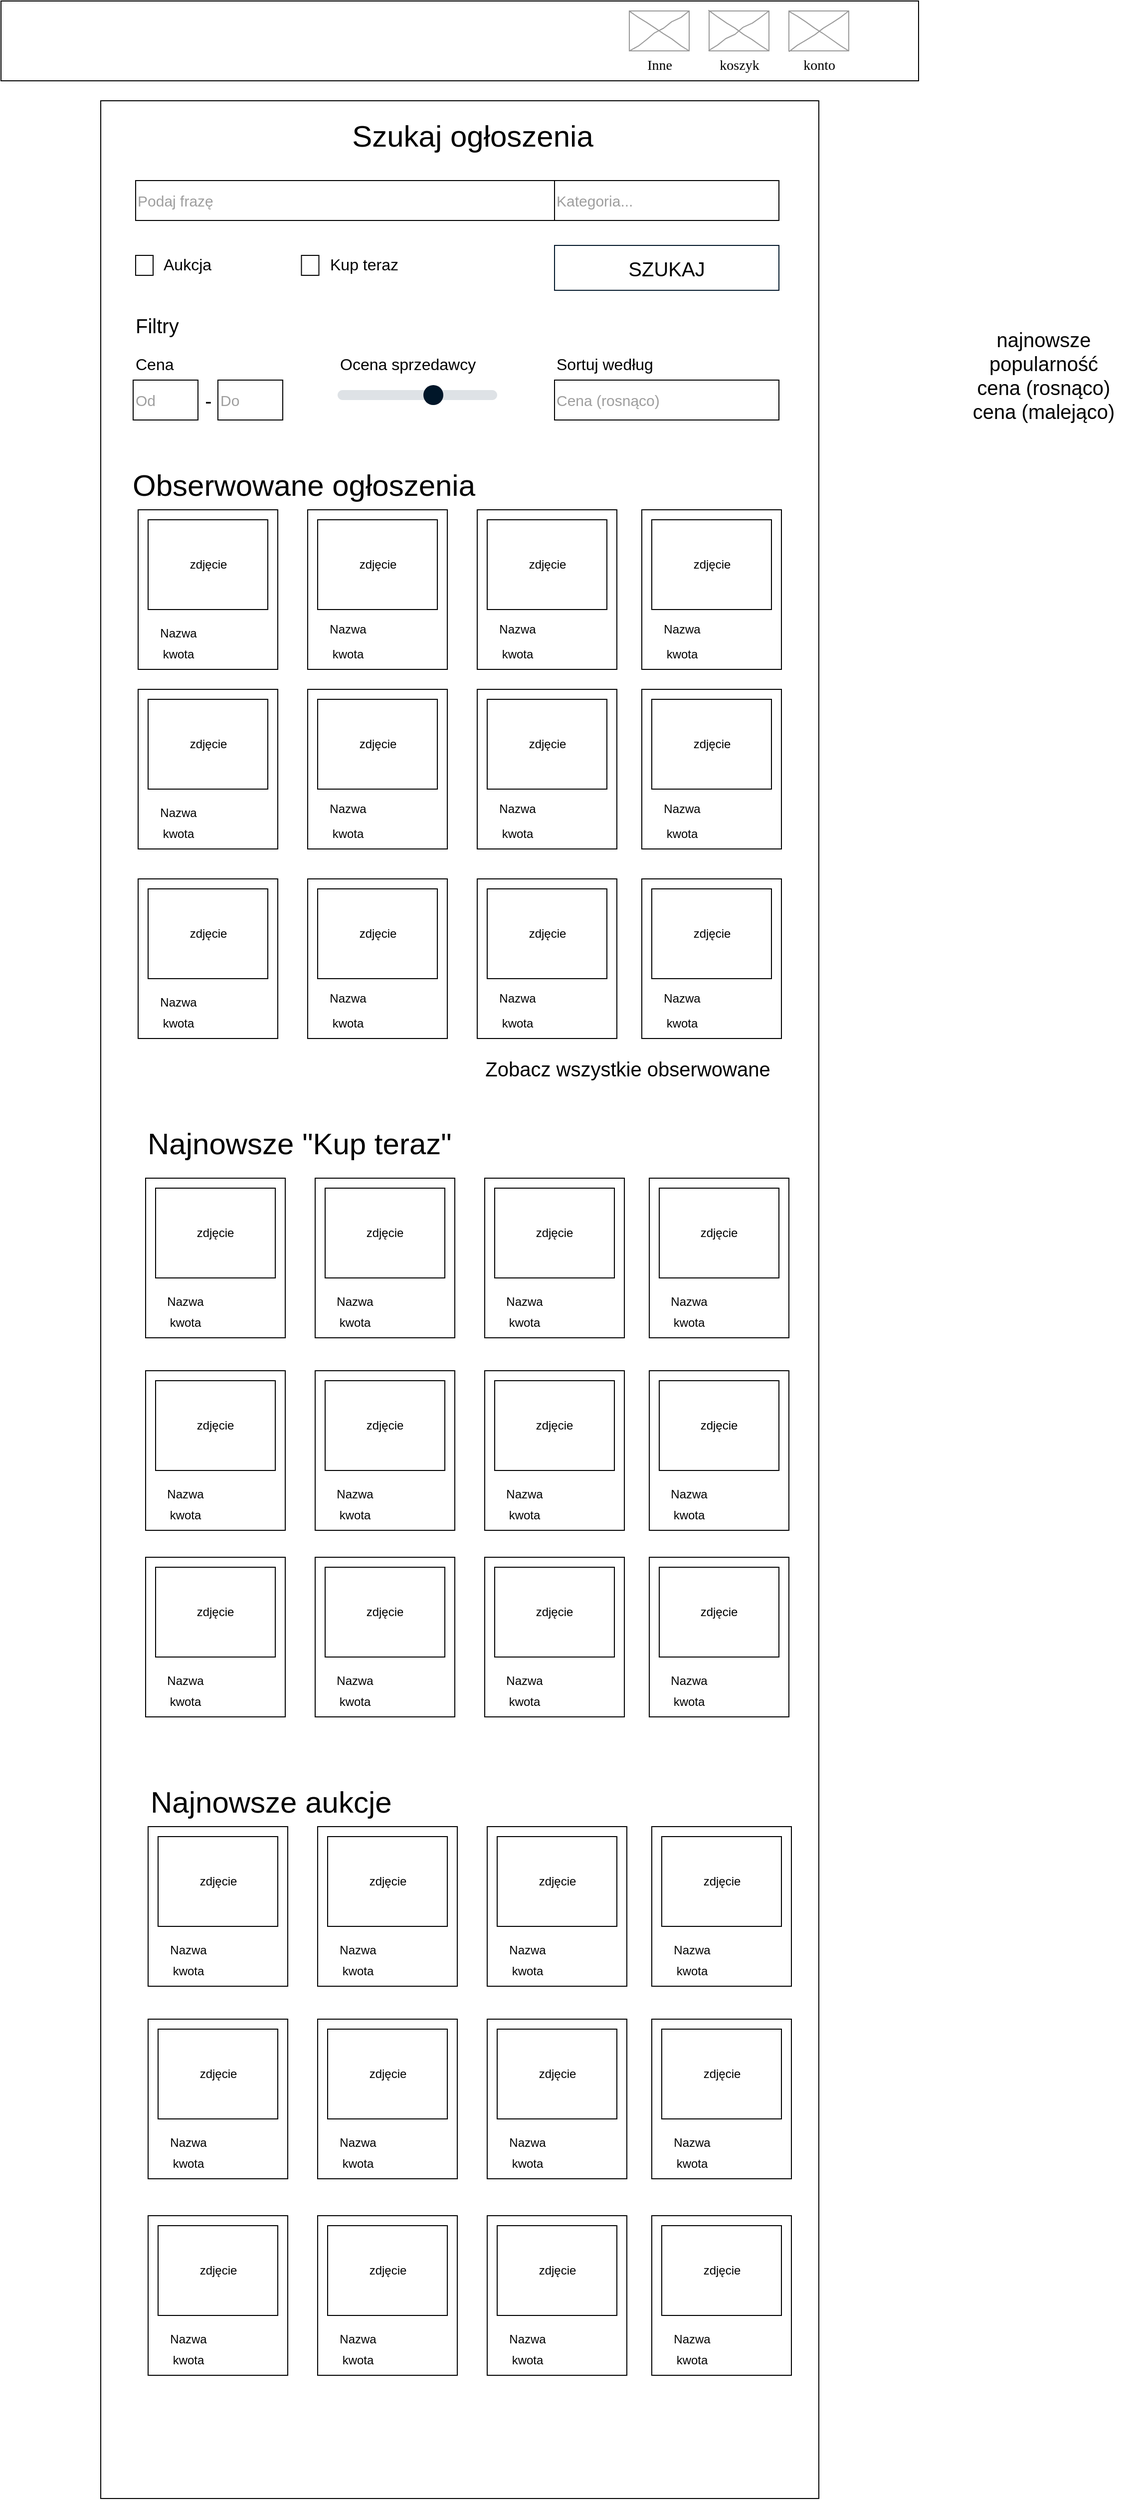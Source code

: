 <mxfile version="20.2.7" type="device"><diagram id="_4rwAZ2R3J2P4gse-rFi" name="Strona-1"><mxGraphModel dx="2585" dy="1282" grid="1" gridSize="10" guides="1" tooltips="1" connect="1" arrows="1" fold="1" page="1" pageScale="1" pageWidth="827" pageHeight="1169" math="0" shadow="0"><root><mxCell id="0"/><mxCell id="1" parent="0"/><mxCell id="Irl27dqsMp4Gu5s6mdOz-5" value="" style="rounded=0;whiteSpace=wrap;html=1;fillColor=none;" parent="1" vertex="1"><mxGeometry x="340" y="170" width="720" height="2403.5" as="geometry"/></mxCell><mxCell id="Irl27dqsMp4Gu5s6mdOz-1" value="" style="rounded=0;whiteSpace=wrap;html=1;" parent="1" vertex="1"><mxGeometry x="240" y="70" width="920" height="80" as="geometry"/></mxCell><mxCell id="Irl27dqsMp4Gu5s6mdOz-3" value="konto" style="verticalLabelPosition=bottom;shadow=0;dashed=0;align=center;html=1;verticalAlign=top;strokeWidth=1;shape=mxgraph.mockup.graphics.simpleIcon;strokeColor=#999999;rounded=0;labelBackgroundColor=none;fontFamily=Verdana;fontSize=14;fontColor=#000000;comic=1;" parent="1" vertex="1"><mxGeometry x="1030" y="80" width="60" height="40" as="geometry"/></mxCell><mxCell id="Irl27dqsMp4Gu5s6mdOz-4" value="koszyk" style="verticalLabelPosition=bottom;shadow=0;dashed=0;align=center;html=1;verticalAlign=top;strokeWidth=1;shape=mxgraph.mockup.graphics.simpleIcon;strokeColor=#999999;rounded=0;labelBackgroundColor=none;fontFamily=Verdana;fontSize=14;fontColor=#000000;comic=1;" parent="1" vertex="1"><mxGeometry x="950" y="80" width="60" height="40" as="geometry"/></mxCell><mxCell id="Irl27dqsMp4Gu5s6mdOz-6" value="&lt;span style=&quot;font-size: 30px;&quot;&gt;Szukaj ogłoszenia&lt;/span&gt;" style="text;html=1;strokeColor=none;fillColor=none;align=center;verticalAlign=middle;whiteSpace=wrap;rounded=0;" parent="1" vertex="1"><mxGeometry x="567.5" y="190" width="290" height="30" as="geometry"/></mxCell><mxCell id="Irl27dqsMp4Gu5s6mdOz-18" value="Inne" style="verticalLabelPosition=bottom;shadow=0;dashed=0;align=center;html=1;verticalAlign=top;strokeWidth=1;shape=mxgraph.mockup.graphics.simpleIcon;strokeColor=#999999;rounded=0;labelBackgroundColor=none;fontFamily=Verdana;fontSize=14;fontColor=#000000;comic=1;" parent="1" vertex="1"><mxGeometry x="870" y="80" width="60" height="40" as="geometry"/></mxCell><mxCell id="Irl27dqsMp4Gu5s6mdOz-34" value="" style="rounded=0;whiteSpace=wrap;html=1;" parent="1" vertex="1"><mxGeometry x="717.5" y="580" width="140" height="160" as="geometry"/></mxCell><mxCell id="Irl27dqsMp4Gu5s6mdOz-35" value="" style="rounded=0;whiteSpace=wrap;html=1;" parent="1" vertex="1"><mxGeometry x="547.5" y="580" width="140" height="160" as="geometry"/></mxCell><mxCell id="Irl27dqsMp4Gu5s6mdOz-38" value="" style="rounded=0;whiteSpace=wrap;html=1;" parent="1" vertex="1"><mxGeometry x="377.5" y="580" width="140" height="160" as="geometry"/></mxCell><mxCell id="Irl27dqsMp4Gu5s6mdOz-39" value="zdjęcie" style="rounded=0;whiteSpace=wrap;html=1;" parent="1" vertex="1"><mxGeometry x="387.5" y="590" width="120" height="90" as="geometry"/></mxCell><mxCell id="Irl27dqsMp4Gu5s6mdOz-40" value="zdjęcie" style="rounded=0;whiteSpace=wrap;html=1;" parent="1" vertex="1"><mxGeometry x="557.5" y="590" width="120" height="90" as="geometry"/></mxCell><mxCell id="Irl27dqsMp4Gu5s6mdOz-41" value="zdjęcie" style="rounded=0;whiteSpace=wrap;html=1;" parent="1" vertex="1"><mxGeometry x="727.5" y="590" width="120" height="90" as="geometry"/></mxCell><mxCell id="Irl27dqsMp4Gu5s6mdOz-42" value="Nazwa" style="text;html=1;strokeColor=none;fillColor=none;align=center;verticalAlign=middle;whiteSpace=wrap;rounded=0;" parent="1" vertex="1"><mxGeometry x="387.5" y="688.5" width="60" height="30" as="geometry"/></mxCell><mxCell id="Irl27dqsMp4Gu5s6mdOz-43" value="Nazwa" style="text;html=1;strokeColor=none;fillColor=none;align=center;verticalAlign=middle;whiteSpace=wrap;rounded=0;" parent="1" vertex="1"><mxGeometry x="557.5" y="685" width="60" height="30" as="geometry"/></mxCell><mxCell id="Irl27dqsMp4Gu5s6mdOz-44" value="Nazwa" style="text;html=1;strokeColor=none;fillColor=none;align=center;verticalAlign=middle;whiteSpace=wrap;rounded=0;" parent="1" vertex="1"><mxGeometry x="727.5" y="685" width="60" height="30" as="geometry"/></mxCell><mxCell id="Irl27dqsMp4Gu5s6mdOz-45" value="kwota" style="text;html=1;strokeColor=none;fillColor=none;align=center;verticalAlign=middle;whiteSpace=wrap;rounded=0;" parent="1" vertex="1"><mxGeometry x="557.5" y="710" width="60" height="30" as="geometry"/></mxCell><mxCell id="Irl27dqsMp4Gu5s6mdOz-46" value="kwota" style="text;html=1;strokeColor=none;fillColor=none;align=center;verticalAlign=middle;whiteSpace=wrap;rounded=0;" parent="1" vertex="1"><mxGeometry x="387.5" y="710" width="60" height="30" as="geometry"/></mxCell><mxCell id="Irl27dqsMp4Gu5s6mdOz-47" value="kwota" style="text;html=1;strokeColor=none;fillColor=none;align=center;verticalAlign=middle;whiteSpace=wrap;rounded=0;" parent="1" vertex="1"><mxGeometry x="727.5" y="710" width="60" height="30" as="geometry"/></mxCell><mxCell id="Irl27dqsMp4Gu5s6mdOz-49" value="&lt;span style=&quot;font-size: 30px;&quot;&gt;Obserwowane ogłoszenia&lt;/span&gt;" style="text;html=1;strokeColor=none;fillColor=none;align=left;verticalAlign=middle;whiteSpace=wrap;rounded=0;" parent="1" vertex="1"><mxGeometry x="370" y="540" width="470" height="30" as="geometry"/></mxCell><mxCell id="Irl27dqsMp4Gu5s6mdOz-53" value="" style="rounded=0;whiteSpace=wrap;html=1;" parent="1" vertex="1"><mxGeometry x="385" y="1250" width="140" height="160" as="geometry"/></mxCell><mxCell id="Irl27dqsMp4Gu5s6mdOz-54" value="zdjęcie" style="rounded=0;whiteSpace=wrap;html=1;" parent="1" vertex="1"><mxGeometry x="395" y="1260" width="120" height="90" as="geometry"/></mxCell><mxCell id="Irl27dqsMp4Gu5s6mdOz-55" value="Nazwa" style="text;html=1;strokeColor=none;fillColor=none;align=center;verticalAlign=middle;whiteSpace=wrap;rounded=0;" parent="1" vertex="1"><mxGeometry x="395" y="1358.5" width="60" height="30" as="geometry"/></mxCell><mxCell id="Irl27dqsMp4Gu5s6mdOz-56" value="kwota" style="text;html=1;strokeColor=none;fillColor=none;align=center;verticalAlign=middle;whiteSpace=wrap;rounded=0;" parent="1" vertex="1"><mxGeometry x="395" y="1380" width="60" height="30" as="geometry"/></mxCell><mxCell id="Irl27dqsMp4Gu5s6mdOz-57" value="" style="rounded=0;whiteSpace=wrap;html=1;" parent="1" vertex="1"><mxGeometry x="555" y="1250" width="140" height="160" as="geometry"/></mxCell><mxCell id="Irl27dqsMp4Gu5s6mdOz-58" value="zdjęcie" style="rounded=0;whiteSpace=wrap;html=1;" parent="1" vertex="1"><mxGeometry x="565" y="1260" width="120" height="90" as="geometry"/></mxCell><mxCell id="Irl27dqsMp4Gu5s6mdOz-59" value="Nazwa" style="text;html=1;strokeColor=none;fillColor=none;align=center;verticalAlign=middle;whiteSpace=wrap;rounded=0;" parent="1" vertex="1"><mxGeometry x="565" y="1358.5" width="60" height="30" as="geometry"/></mxCell><mxCell id="Irl27dqsMp4Gu5s6mdOz-60" value="kwota" style="text;html=1;strokeColor=none;fillColor=none;align=center;verticalAlign=middle;whiteSpace=wrap;rounded=0;" parent="1" vertex="1"><mxGeometry x="565" y="1380" width="60" height="30" as="geometry"/></mxCell><mxCell id="Irl27dqsMp4Gu5s6mdOz-61" value="" style="rounded=0;whiteSpace=wrap;html=1;" parent="1" vertex="1"><mxGeometry x="725" y="1250" width="140" height="160" as="geometry"/></mxCell><mxCell id="Irl27dqsMp4Gu5s6mdOz-62" value="zdjęcie" style="rounded=0;whiteSpace=wrap;html=1;" parent="1" vertex="1"><mxGeometry x="735" y="1260" width="120" height="90" as="geometry"/></mxCell><mxCell id="Irl27dqsMp4Gu5s6mdOz-63" value="Nazwa" style="text;html=1;strokeColor=none;fillColor=none;align=center;verticalAlign=middle;whiteSpace=wrap;rounded=0;" parent="1" vertex="1"><mxGeometry x="735" y="1358.5" width="60" height="30" as="geometry"/></mxCell><mxCell id="Irl27dqsMp4Gu5s6mdOz-64" value="kwota" style="text;html=1;strokeColor=none;fillColor=none;align=center;verticalAlign=middle;whiteSpace=wrap;rounded=0;" parent="1" vertex="1"><mxGeometry x="735" y="1380" width="60" height="30" as="geometry"/></mxCell><mxCell id="FQdlkeVrnbRe0rMOFtTC-2" value="" style="rounded=0;whiteSpace=wrap;html=1;" vertex="1" parent="1"><mxGeometry x="385" y="1443" width="140" height="160" as="geometry"/></mxCell><mxCell id="FQdlkeVrnbRe0rMOFtTC-3" value="zdjęcie" style="rounded=0;whiteSpace=wrap;html=1;" vertex="1" parent="1"><mxGeometry x="395" y="1453" width="120" height="90" as="geometry"/></mxCell><mxCell id="FQdlkeVrnbRe0rMOFtTC-4" value="Nazwa" style="text;html=1;strokeColor=none;fillColor=none;align=center;verticalAlign=middle;whiteSpace=wrap;rounded=0;" vertex="1" parent="1"><mxGeometry x="395" y="1551.5" width="60" height="30" as="geometry"/></mxCell><mxCell id="FQdlkeVrnbRe0rMOFtTC-5" value="kwota" style="text;html=1;strokeColor=none;fillColor=none;align=center;verticalAlign=middle;whiteSpace=wrap;rounded=0;" vertex="1" parent="1"><mxGeometry x="395" y="1573" width="60" height="30" as="geometry"/></mxCell><mxCell id="FQdlkeVrnbRe0rMOFtTC-6" value="" style="rounded=0;whiteSpace=wrap;html=1;" vertex="1" parent="1"><mxGeometry x="555" y="1443" width="140" height="160" as="geometry"/></mxCell><mxCell id="FQdlkeVrnbRe0rMOFtTC-7" value="zdjęcie" style="rounded=0;whiteSpace=wrap;html=1;" vertex="1" parent="1"><mxGeometry x="565" y="1453" width="120" height="90" as="geometry"/></mxCell><mxCell id="FQdlkeVrnbRe0rMOFtTC-8" value="Nazwa" style="text;html=1;strokeColor=none;fillColor=none;align=center;verticalAlign=middle;whiteSpace=wrap;rounded=0;" vertex="1" parent="1"><mxGeometry x="565" y="1551.5" width="60" height="30" as="geometry"/></mxCell><mxCell id="FQdlkeVrnbRe0rMOFtTC-9" value="kwota" style="text;html=1;strokeColor=none;fillColor=none;align=center;verticalAlign=middle;whiteSpace=wrap;rounded=0;" vertex="1" parent="1"><mxGeometry x="565" y="1573" width="60" height="30" as="geometry"/></mxCell><mxCell id="FQdlkeVrnbRe0rMOFtTC-10" value="" style="rounded=0;whiteSpace=wrap;html=1;" vertex="1" parent="1"><mxGeometry x="725" y="1443" width="140" height="160" as="geometry"/></mxCell><mxCell id="FQdlkeVrnbRe0rMOFtTC-11" value="zdjęcie" style="rounded=0;whiteSpace=wrap;html=1;" vertex="1" parent="1"><mxGeometry x="735" y="1453" width="120" height="90" as="geometry"/></mxCell><mxCell id="FQdlkeVrnbRe0rMOFtTC-12" value="Nazwa" style="text;html=1;strokeColor=none;fillColor=none;align=center;verticalAlign=middle;whiteSpace=wrap;rounded=0;" vertex="1" parent="1"><mxGeometry x="735" y="1551.5" width="60" height="30" as="geometry"/></mxCell><mxCell id="FQdlkeVrnbRe0rMOFtTC-13" value="kwota" style="text;html=1;strokeColor=none;fillColor=none;align=center;verticalAlign=middle;whiteSpace=wrap;rounded=0;" vertex="1" parent="1"><mxGeometry x="735" y="1573" width="60" height="30" as="geometry"/></mxCell><mxCell id="FQdlkeVrnbRe0rMOFtTC-14" value="" style="rounded=0;whiteSpace=wrap;html=1;" vertex="1" parent="1"><mxGeometry x="717.5" y="760" width="140" height="160" as="geometry"/></mxCell><mxCell id="FQdlkeVrnbRe0rMOFtTC-15" value="" style="rounded=0;whiteSpace=wrap;html=1;" vertex="1" parent="1"><mxGeometry x="547.5" y="760" width="140" height="160" as="geometry"/></mxCell><mxCell id="FQdlkeVrnbRe0rMOFtTC-16" value="" style="rounded=0;whiteSpace=wrap;html=1;" vertex="1" parent="1"><mxGeometry x="377.5" y="760" width="140" height="160" as="geometry"/></mxCell><mxCell id="FQdlkeVrnbRe0rMOFtTC-17" value="zdjęcie" style="rounded=0;whiteSpace=wrap;html=1;" vertex="1" parent="1"><mxGeometry x="387.5" y="770" width="120" height="90" as="geometry"/></mxCell><mxCell id="FQdlkeVrnbRe0rMOFtTC-18" value="zdjęcie" style="rounded=0;whiteSpace=wrap;html=1;" vertex="1" parent="1"><mxGeometry x="557.5" y="770" width="120" height="90" as="geometry"/></mxCell><mxCell id="FQdlkeVrnbRe0rMOFtTC-19" value="zdjęcie" style="rounded=0;whiteSpace=wrap;html=1;" vertex="1" parent="1"><mxGeometry x="727.5" y="770" width="120" height="90" as="geometry"/></mxCell><mxCell id="FQdlkeVrnbRe0rMOFtTC-20" value="Nazwa" style="text;html=1;strokeColor=none;fillColor=none;align=center;verticalAlign=middle;whiteSpace=wrap;rounded=0;" vertex="1" parent="1"><mxGeometry x="387.5" y="868.5" width="60" height="30" as="geometry"/></mxCell><mxCell id="FQdlkeVrnbRe0rMOFtTC-21" value="Nazwa" style="text;html=1;strokeColor=none;fillColor=none;align=center;verticalAlign=middle;whiteSpace=wrap;rounded=0;" vertex="1" parent="1"><mxGeometry x="557.5" y="865" width="60" height="30" as="geometry"/></mxCell><mxCell id="FQdlkeVrnbRe0rMOFtTC-22" value="Nazwa" style="text;html=1;strokeColor=none;fillColor=none;align=center;verticalAlign=middle;whiteSpace=wrap;rounded=0;" vertex="1" parent="1"><mxGeometry x="727.5" y="865" width="60" height="30" as="geometry"/></mxCell><mxCell id="FQdlkeVrnbRe0rMOFtTC-23" value="kwota" style="text;html=1;strokeColor=none;fillColor=none;align=center;verticalAlign=middle;whiteSpace=wrap;rounded=0;" vertex="1" parent="1"><mxGeometry x="557.5" y="890" width="60" height="30" as="geometry"/></mxCell><mxCell id="FQdlkeVrnbRe0rMOFtTC-24" value="kwota" style="text;html=1;strokeColor=none;fillColor=none;align=center;verticalAlign=middle;whiteSpace=wrap;rounded=0;" vertex="1" parent="1"><mxGeometry x="387.5" y="890" width="60" height="30" as="geometry"/></mxCell><mxCell id="FQdlkeVrnbRe0rMOFtTC-25" value="kwota" style="text;html=1;strokeColor=none;fillColor=none;align=center;verticalAlign=middle;whiteSpace=wrap;rounded=0;" vertex="1" parent="1"><mxGeometry x="727.5" y="890" width="60" height="30" as="geometry"/></mxCell><mxCell id="FQdlkeVrnbRe0rMOFtTC-26" value="" style="rounded=0;whiteSpace=wrap;html=1;" vertex="1" parent="1"><mxGeometry x="882.5" y="580" width="140" height="160" as="geometry"/></mxCell><mxCell id="FQdlkeVrnbRe0rMOFtTC-27" value="zdjęcie" style="rounded=0;whiteSpace=wrap;html=1;" vertex="1" parent="1"><mxGeometry x="892.5" y="590" width="120" height="90" as="geometry"/></mxCell><mxCell id="FQdlkeVrnbRe0rMOFtTC-28" value="Nazwa" style="text;html=1;strokeColor=none;fillColor=none;align=center;verticalAlign=middle;whiteSpace=wrap;rounded=0;" vertex="1" parent="1"><mxGeometry x="892.5" y="685" width="60" height="30" as="geometry"/></mxCell><mxCell id="FQdlkeVrnbRe0rMOFtTC-29" value="kwota" style="text;html=1;strokeColor=none;fillColor=none;align=center;verticalAlign=middle;whiteSpace=wrap;rounded=0;" vertex="1" parent="1"><mxGeometry x="892.5" y="710" width="60" height="30" as="geometry"/></mxCell><mxCell id="FQdlkeVrnbRe0rMOFtTC-30" value="" style="rounded=0;whiteSpace=wrap;html=1;" vertex="1" parent="1"><mxGeometry x="882.5" y="760" width="140" height="160" as="geometry"/></mxCell><mxCell id="FQdlkeVrnbRe0rMOFtTC-31" value="zdjęcie" style="rounded=0;whiteSpace=wrap;html=1;" vertex="1" parent="1"><mxGeometry x="892.5" y="770" width="120" height="90" as="geometry"/></mxCell><mxCell id="FQdlkeVrnbRe0rMOFtTC-32" value="Nazwa" style="text;html=1;strokeColor=none;fillColor=none;align=center;verticalAlign=middle;whiteSpace=wrap;rounded=0;" vertex="1" parent="1"><mxGeometry x="892.5" y="865" width="60" height="30" as="geometry"/></mxCell><mxCell id="FQdlkeVrnbRe0rMOFtTC-33" value="kwota" style="text;html=1;strokeColor=none;fillColor=none;align=center;verticalAlign=middle;whiteSpace=wrap;rounded=0;" vertex="1" parent="1"><mxGeometry x="892.5" y="890" width="60" height="30" as="geometry"/></mxCell><mxCell id="FQdlkeVrnbRe0rMOFtTC-34" value="" style="rounded=0;whiteSpace=wrap;html=1;" vertex="1" parent="1"><mxGeometry x="890" y="1250" width="140" height="160" as="geometry"/></mxCell><mxCell id="FQdlkeVrnbRe0rMOFtTC-35" value="zdjęcie" style="rounded=0;whiteSpace=wrap;html=1;" vertex="1" parent="1"><mxGeometry x="900" y="1260" width="120" height="90" as="geometry"/></mxCell><mxCell id="FQdlkeVrnbRe0rMOFtTC-36" value="Nazwa" style="text;html=1;strokeColor=none;fillColor=none;align=center;verticalAlign=middle;whiteSpace=wrap;rounded=0;" vertex="1" parent="1"><mxGeometry x="900" y="1358.5" width="60" height="30" as="geometry"/></mxCell><mxCell id="FQdlkeVrnbRe0rMOFtTC-37" value="kwota" style="text;html=1;strokeColor=none;fillColor=none;align=center;verticalAlign=middle;whiteSpace=wrap;rounded=0;" vertex="1" parent="1"><mxGeometry x="900" y="1380" width="60" height="30" as="geometry"/></mxCell><mxCell id="FQdlkeVrnbRe0rMOFtTC-38" value="" style="rounded=0;whiteSpace=wrap;html=1;" vertex="1" parent="1"><mxGeometry x="890" y="1443" width="140" height="160" as="geometry"/></mxCell><mxCell id="FQdlkeVrnbRe0rMOFtTC-39" value="zdjęcie" style="rounded=0;whiteSpace=wrap;html=1;" vertex="1" parent="1"><mxGeometry x="900" y="1453" width="120" height="90" as="geometry"/></mxCell><mxCell id="FQdlkeVrnbRe0rMOFtTC-40" value="Nazwa" style="text;html=1;strokeColor=none;fillColor=none;align=center;verticalAlign=middle;whiteSpace=wrap;rounded=0;" vertex="1" parent="1"><mxGeometry x="900" y="1551.5" width="60" height="30" as="geometry"/></mxCell><mxCell id="FQdlkeVrnbRe0rMOFtTC-41" value="kwota" style="text;html=1;strokeColor=none;fillColor=none;align=center;verticalAlign=middle;whiteSpace=wrap;rounded=0;" vertex="1" parent="1"><mxGeometry x="900" y="1573" width="60" height="30" as="geometry"/></mxCell><mxCell id="FQdlkeVrnbRe0rMOFtTC-45" value="&lt;span style=&quot;font-size: 15px;&quot;&gt;Kategoria...&lt;br style=&quot;font-size: 15px;&quot;&gt;&lt;/span&gt;" style="rounded=0;whiteSpace=wrap;html=1;fontSize=15;fillColor=none;verticalAlign=middle;align=left;fontColor=#9E9E9E;" vertex="1" parent="1"><mxGeometry x="795" y="250" width="225" height="40" as="geometry"/></mxCell><mxCell id="FQdlkeVrnbRe0rMOFtTC-50" value="&lt;font style=&quot;font-size: 20px;&quot;&gt;Filtry&lt;/font&gt;" style="text;html=1;strokeColor=none;fillColor=none;align=left;verticalAlign=middle;whiteSpace=wrap;rounded=0;" vertex="1" parent="1"><mxGeometry x="372.5" y="380" width="340" height="30" as="geometry"/></mxCell><mxCell id="FQdlkeVrnbRe0rMOFtTC-51" value="&lt;span style=&quot;font-size: 15px;&quot;&gt;Od&lt;br style=&quot;font-size: 15px;&quot;&gt;&lt;/span&gt;" style="rounded=0;whiteSpace=wrap;html=1;fontSize=15;fillColor=none;verticalAlign=middle;align=left;fontColor=#9E9E9E;" vertex="1" parent="1"><mxGeometry x="372.5" y="450" width="65" height="40" as="geometry"/></mxCell><mxCell id="FQdlkeVrnbRe0rMOFtTC-53" value="&lt;span style=&quot;font-size: 16px;&quot;&gt;Cena&lt;/span&gt;" style="text;html=1;strokeColor=none;fillColor=none;align=left;verticalAlign=bottom;whiteSpace=wrap;rounded=0;fontSize=30;" vertex="1" parent="1"><mxGeometry x="372.5" y="420" width="166.25" height="30" as="geometry"/></mxCell><mxCell id="FQdlkeVrnbRe0rMOFtTC-55" value="-" style="text;html=1;strokeColor=none;fillColor=none;align=center;verticalAlign=middle;whiteSpace=wrap;rounded=0;fontSize=20;" vertex="1" parent="1"><mxGeometry x="417.5" y="455" width="60" height="30" as="geometry"/></mxCell><mxCell id="FQdlkeVrnbRe0rMOFtTC-56" value="&lt;span style=&quot;font-size: 15px;&quot;&gt;Do&lt;br style=&quot;font-size: 15px;&quot;&gt;&lt;/span&gt;" style="rounded=0;whiteSpace=wrap;html=1;fontSize=15;fillColor=none;verticalAlign=middle;align=left;fontColor=#9E9E9E;" vertex="1" parent="1"><mxGeometry x="457.5" y="450" width="65" height="40" as="geometry"/></mxCell><mxCell id="FQdlkeVrnbRe0rMOFtTC-58" value="" style="shape=image;html=1;verticalAlign=top;verticalLabelPosition=bottom;labelBackgroundColor=#ffffff;imageAspect=0;aspect=fixed;image=https://cdn1.iconfinder.com/data/icons/iconoir-vol-3/24/nav-arrow-down-128.png;fontSize=16;fillColor=default;" vertex="1" parent="1"><mxGeometry x="983.003" y="250" width="37" height="37" as="geometry"/></mxCell><mxCell id="FQdlkeVrnbRe0rMOFtTC-59" value="&lt;span style=&quot;font-size: 16px;&quot;&gt;Ocena sprzedawcy&lt;/span&gt;" style="text;html=1;strokeColor=none;fillColor=none;align=left;verticalAlign=bottom;whiteSpace=wrap;rounded=0;fontSize=30;" vertex="1" parent="1"><mxGeometry x="577.5" y="420" width="166.25" height="30" as="geometry"/></mxCell><mxCell id="FQdlkeVrnbRe0rMOFtTC-61" value="" style="html=1;shadow=0;dashed=0;shape=mxgraph.bootstrap.rangeInput;dx=0.6;strokeColor=#001629;fillColor=#DEE2E6;fontColor=#777777;whiteSpace=wrap;align=left;verticalAlign=bottom;fontStyle=0;fontSize=14;labelPosition=center;verticalLabelPosition=top;" vertex="1" parent="1"><mxGeometry x="577.5" y="455" width="160" height="20" as="geometry"/></mxCell><mxCell id="Irl27dqsMp4Gu5s6mdOz-8" value="&lt;span style=&quot;font-size: 15px;&quot;&gt;Podaj frazę&lt;br style=&quot;font-size: 15px;&quot;&gt;&lt;/span&gt;" style="rounded=0;whiteSpace=wrap;html=1;fontSize=15;fillColor=none;verticalAlign=middle;align=left;fontColor=#9E9E9E;" parent="1" vertex="1"><mxGeometry x="375" y="250" width="420" height="40" as="geometry"/></mxCell><mxCell id="FQdlkeVrnbRe0rMOFtTC-63" value="" style="group" vertex="1" connectable="0" parent="1"><mxGeometry x="541.25" y="320" width="192.5" height="30" as="geometry"/></mxCell><mxCell id="Irl27dqsMp4Gu5s6mdOz-30" value="" style="rounded=0;whiteSpace=wrap;html=1;" parent="FQdlkeVrnbRe0rMOFtTC-63" vertex="1"><mxGeometry y="5" width="17.5" height="20" as="geometry"/></mxCell><mxCell id="Irl27dqsMp4Gu5s6mdOz-31" value="&lt;span style=&quot;font-size: 16px;&quot;&gt;Kup teraz&lt;/span&gt;" style="text;html=1;strokeColor=none;fillColor=none;align=left;verticalAlign=bottom;whiteSpace=wrap;rounded=0;fontSize=30;" parent="FQdlkeVrnbRe0rMOFtTC-63" vertex="1"><mxGeometry x="26.25" width="166.25" height="30" as="geometry"/></mxCell><mxCell id="FQdlkeVrnbRe0rMOFtTC-64" value="" style="group" vertex="1" connectable="0" parent="1"><mxGeometry x="375" y="320" width="192.5" height="30" as="geometry"/></mxCell><mxCell id="Irl27dqsMp4Gu5s6mdOz-28" value="" style="rounded=0;whiteSpace=wrap;html=1;" parent="FQdlkeVrnbRe0rMOFtTC-64" vertex="1"><mxGeometry y="5" width="17.5" height="20" as="geometry"/></mxCell><mxCell id="Irl27dqsMp4Gu5s6mdOz-29" value="&lt;span style=&quot;font-size: 16px;&quot;&gt;Aukcja&lt;/span&gt;" style="text;html=1;strokeColor=none;fillColor=none;align=left;verticalAlign=bottom;whiteSpace=wrap;rounded=0;fontSize=30;" parent="FQdlkeVrnbRe0rMOFtTC-64" vertex="1"><mxGeometry x="26.25" width="166.25" height="30" as="geometry"/></mxCell><mxCell id="FQdlkeVrnbRe0rMOFtTC-65" value="&lt;span style=&quot;font-size: 15px;&quot;&gt;Cena (rosnąco)&lt;br style=&quot;font-size: 15px;&quot;&gt;&lt;/span&gt;" style="rounded=0;whiteSpace=wrap;html=1;fontSize=15;fillColor=none;verticalAlign=middle;align=left;fontColor=#9E9E9E;" vertex="1" parent="1"><mxGeometry x="795" y="450" width="225" height="40" as="geometry"/></mxCell><mxCell id="FQdlkeVrnbRe0rMOFtTC-66" value="&lt;span style=&quot;font-size: 16px;&quot;&gt;Sortuj według&lt;/span&gt;" style="text;html=1;strokeColor=none;fillColor=none;align=left;verticalAlign=bottom;whiteSpace=wrap;rounded=0;fontSize=30;" vertex="1" parent="1"><mxGeometry x="795" y="420" width="166.25" height="30" as="geometry"/></mxCell><mxCell id="FQdlkeVrnbRe0rMOFtTC-67" value="" style="shape=image;html=1;verticalAlign=top;verticalLabelPosition=bottom;labelBackgroundColor=#ffffff;imageAspect=0;aspect=fixed;image=https://cdn1.iconfinder.com/data/icons/iconoir-vol-3/24/nav-arrow-down-128.png;fontSize=16;fillColor=default;" vertex="1" parent="1"><mxGeometry x="980.503" y="451.5" width="37" height="37" as="geometry"/></mxCell><mxCell id="FQdlkeVrnbRe0rMOFtTC-68" value="najnowsze&lt;br&gt;popularność&lt;br&gt;cena (rosnąco)&lt;br&gt;cena (malejąco)" style="text;html=1;align=center;verticalAlign=middle;resizable=0;points=[];autosize=1;strokeColor=none;fillColor=none;fontSize=20;" vertex="1" parent="1"><mxGeometry x="1200" y="390" width="170" height="110" as="geometry"/></mxCell><mxCell id="FQdlkeVrnbRe0rMOFtTC-69" value="&lt;span style=&quot;font-size: 30px;&quot;&gt;Najnowsze aukcje&lt;/span&gt;" style="text;html=1;strokeColor=none;fillColor=none;align=left;verticalAlign=middle;whiteSpace=wrap;rounded=0;" vertex="1" parent="1"><mxGeometry x="387.5" y="1860" width="290" height="30" as="geometry"/></mxCell><mxCell id="FQdlkeVrnbRe0rMOFtTC-70" value="" style="rounded=0;whiteSpace=wrap;html=1;" vertex="1" parent="1"><mxGeometry x="387.5" y="1900" width="140" height="160" as="geometry"/></mxCell><mxCell id="FQdlkeVrnbRe0rMOFtTC-71" value="zdjęcie" style="rounded=0;whiteSpace=wrap;html=1;" vertex="1" parent="1"><mxGeometry x="397.5" y="1910" width="120" height="90" as="geometry"/></mxCell><mxCell id="FQdlkeVrnbRe0rMOFtTC-72" value="Nazwa" style="text;html=1;strokeColor=none;fillColor=none;align=center;verticalAlign=middle;whiteSpace=wrap;rounded=0;" vertex="1" parent="1"><mxGeometry x="397.5" y="2008.5" width="60" height="30" as="geometry"/></mxCell><mxCell id="FQdlkeVrnbRe0rMOFtTC-73" value="kwota" style="text;html=1;strokeColor=none;fillColor=none;align=center;verticalAlign=middle;whiteSpace=wrap;rounded=0;" vertex="1" parent="1"><mxGeometry x="397.5" y="2030" width="60" height="30" as="geometry"/></mxCell><mxCell id="FQdlkeVrnbRe0rMOFtTC-74" value="" style="rounded=0;whiteSpace=wrap;html=1;" vertex="1" parent="1"><mxGeometry x="557.5" y="1900" width="140" height="160" as="geometry"/></mxCell><mxCell id="FQdlkeVrnbRe0rMOFtTC-75" value="zdjęcie" style="rounded=0;whiteSpace=wrap;html=1;" vertex="1" parent="1"><mxGeometry x="567.5" y="1910" width="120" height="90" as="geometry"/></mxCell><mxCell id="FQdlkeVrnbRe0rMOFtTC-76" value="Nazwa" style="text;html=1;strokeColor=none;fillColor=none;align=center;verticalAlign=middle;whiteSpace=wrap;rounded=0;" vertex="1" parent="1"><mxGeometry x="567.5" y="2008.5" width="60" height="30" as="geometry"/></mxCell><mxCell id="FQdlkeVrnbRe0rMOFtTC-77" value="kwota" style="text;html=1;strokeColor=none;fillColor=none;align=center;verticalAlign=middle;whiteSpace=wrap;rounded=0;" vertex="1" parent="1"><mxGeometry x="567.5" y="2030" width="60" height="30" as="geometry"/></mxCell><mxCell id="FQdlkeVrnbRe0rMOFtTC-78" value="" style="rounded=0;whiteSpace=wrap;html=1;" vertex="1" parent="1"><mxGeometry x="727.5" y="1900" width="140" height="160" as="geometry"/></mxCell><mxCell id="FQdlkeVrnbRe0rMOFtTC-79" value="zdjęcie" style="rounded=0;whiteSpace=wrap;html=1;" vertex="1" parent="1"><mxGeometry x="737.5" y="1910" width="120" height="90" as="geometry"/></mxCell><mxCell id="FQdlkeVrnbRe0rMOFtTC-80" value="Nazwa" style="text;html=1;strokeColor=none;fillColor=none;align=center;verticalAlign=middle;whiteSpace=wrap;rounded=0;" vertex="1" parent="1"><mxGeometry x="737.5" y="2008.5" width="60" height="30" as="geometry"/></mxCell><mxCell id="FQdlkeVrnbRe0rMOFtTC-81" value="kwota" style="text;html=1;strokeColor=none;fillColor=none;align=center;verticalAlign=middle;whiteSpace=wrap;rounded=0;" vertex="1" parent="1"><mxGeometry x="737.5" y="2030" width="60" height="30" as="geometry"/></mxCell><mxCell id="FQdlkeVrnbRe0rMOFtTC-82" value="" style="rounded=0;whiteSpace=wrap;html=1;" vertex="1" parent="1"><mxGeometry x="387.5" y="2093" width="140" height="160" as="geometry"/></mxCell><mxCell id="FQdlkeVrnbRe0rMOFtTC-83" value="zdjęcie" style="rounded=0;whiteSpace=wrap;html=1;" vertex="1" parent="1"><mxGeometry x="397.5" y="2103" width="120" height="90" as="geometry"/></mxCell><mxCell id="FQdlkeVrnbRe0rMOFtTC-84" value="Nazwa" style="text;html=1;strokeColor=none;fillColor=none;align=center;verticalAlign=middle;whiteSpace=wrap;rounded=0;" vertex="1" parent="1"><mxGeometry x="397.5" y="2201.5" width="60" height="30" as="geometry"/></mxCell><mxCell id="FQdlkeVrnbRe0rMOFtTC-85" value="kwota" style="text;html=1;strokeColor=none;fillColor=none;align=center;verticalAlign=middle;whiteSpace=wrap;rounded=0;" vertex="1" parent="1"><mxGeometry x="397.5" y="2223" width="60" height="30" as="geometry"/></mxCell><mxCell id="FQdlkeVrnbRe0rMOFtTC-86" value="" style="rounded=0;whiteSpace=wrap;html=1;" vertex="1" parent="1"><mxGeometry x="557.5" y="2093" width="140" height="160" as="geometry"/></mxCell><mxCell id="FQdlkeVrnbRe0rMOFtTC-87" value="zdjęcie" style="rounded=0;whiteSpace=wrap;html=1;" vertex="1" parent="1"><mxGeometry x="567.5" y="2103" width="120" height="90" as="geometry"/></mxCell><mxCell id="FQdlkeVrnbRe0rMOFtTC-88" value="Nazwa" style="text;html=1;strokeColor=none;fillColor=none;align=center;verticalAlign=middle;whiteSpace=wrap;rounded=0;" vertex="1" parent="1"><mxGeometry x="567.5" y="2201.5" width="60" height="30" as="geometry"/></mxCell><mxCell id="FQdlkeVrnbRe0rMOFtTC-89" value="kwota" style="text;html=1;strokeColor=none;fillColor=none;align=center;verticalAlign=middle;whiteSpace=wrap;rounded=0;" vertex="1" parent="1"><mxGeometry x="567.5" y="2223" width="60" height="30" as="geometry"/></mxCell><mxCell id="FQdlkeVrnbRe0rMOFtTC-90" value="" style="rounded=0;whiteSpace=wrap;html=1;" vertex="1" parent="1"><mxGeometry x="727.5" y="2093" width="140" height="160" as="geometry"/></mxCell><mxCell id="FQdlkeVrnbRe0rMOFtTC-91" value="zdjęcie" style="rounded=0;whiteSpace=wrap;html=1;" vertex="1" parent="1"><mxGeometry x="737.5" y="2103" width="120" height="90" as="geometry"/></mxCell><mxCell id="FQdlkeVrnbRe0rMOFtTC-92" value="Nazwa" style="text;html=1;strokeColor=none;fillColor=none;align=center;verticalAlign=middle;whiteSpace=wrap;rounded=0;" vertex="1" parent="1"><mxGeometry x="737.5" y="2201.5" width="60" height="30" as="geometry"/></mxCell><mxCell id="FQdlkeVrnbRe0rMOFtTC-93" value="kwota" style="text;html=1;strokeColor=none;fillColor=none;align=center;verticalAlign=middle;whiteSpace=wrap;rounded=0;" vertex="1" parent="1"><mxGeometry x="737.5" y="2223" width="60" height="30" as="geometry"/></mxCell><mxCell id="FQdlkeVrnbRe0rMOFtTC-94" value="" style="rounded=0;whiteSpace=wrap;html=1;" vertex="1" parent="1"><mxGeometry x="892.5" y="1900" width="140" height="160" as="geometry"/></mxCell><mxCell id="FQdlkeVrnbRe0rMOFtTC-95" value="zdjęcie" style="rounded=0;whiteSpace=wrap;html=1;" vertex="1" parent="1"><mxGeometry x="902.5" y="1910" width="120" height="90" as="geometry"/></mxCell><mxCell id="FQdlkeVrnbRe0rMOFtTC-96" value="Nazwa" style="text;html=1;strokeColor=none;fillColor=none;align=center;verticalAlign=middle;whiteSpace=wrap;rounded=0;" vertex="1" parent="1"><mxGeometry x="902.5" y="2008.5" width="60" height="30" as="geometry"/></mxCell><mxCell id="FQdlkeVrnbRe0rMOFtTC-97" value="kwota" style="text;html=1;strokeColor=none;fillColor=none;align=center;verticalAlign=middle;whiteSpace=wrap;rounded=0;" vertex="1" parent="1"><mxGeometry x="902.5" y="2030" width="60" height="30" as="geometry"/></mxCell><mxCell id="FQdlkeVrnbRe0rMOFtTC-98" value="" style="rounded=0;whiteSpace=wrap;html=1;" vertex="1" parent="1"><mxGeometry x="892.5" y="2093" width="140" height="160" as="geometry"/></mxCell><mxCell id="FQdlkeVrnbRe0rMOFtTC-99" value="zdjęcie" style="rounded=0;whiteSpace=wrap;html=1;" vertex="1" parent="1"><mxGeometry x="902.5" y="2103" width="120" height="90" as="geometry"/></mxCell><mxCell id="FQdlkeVrnbRe0rMOFtTC-100" value="Nazwa" style="text;html=1;strokeColor=none;fillColor=none;align=center;verticalAlign=middle;whiteSpace=wrap;rounded=0;" vertex="1" parent="1"><mxGeometry x="902.5" y="2201.5" width="60" height="30" as="geometry"/></mxCell><mxCell id="FQdlkeVrnbRe0rMOFtTC-101" value="kwota" style="text;html=1;strokeColor=none;fillColor=none;align=center;verticalAlign=middle;whiteSpace=wrap;rounded=0;" vertex="1" parent="1"><mxGeometry x="902.5" y="2223" width="60" height="30" as="geometry"/></mxCell><mxCell id="FQdlkeVrnbRe0rMOFtTC-102" value="&lt;span style=&quot;font-size: 30px;&quot;&gt;Najnowsze &quot;Kup teraz&quot;&lt;/span&gt;" style="text;html=1;strokeColor=none;fillColor=none;align=left;verticalAlign=middle;whiteSpace=wrap;rounded=0;" vertex="1" parent="1"><mxGeometry x="385" y="1200" width="340" height="30" as="geometry"/></mxCell><mxCell id="FQdlkeVrnbRe0rMOFtTC-104" value="" style="rounded=0;whiteSpace=wrap;html=1;" vertex="1" parent="1"><mxGeometry x="717.5" y="950" width="140" height="160" as="geometry"/></mxCell><mxCell id="FQdlkeVrnbRe0rMOFtTC-105" value="" style="rounded=0;whiteSpace=wrap;html=1;" vertex="1" parent="1"><mxGeometry x="547.5" y="950" width="140" height="160" as="geometry"/></mxCell><mxCell id="FQdlkeVrnbRe0rMOFtTC-106" value="" style="rounded=0;whiteSpace=wrap;html=1;" vertex="1" parent="1"><mxGeometry x="377.5" y="950" width="140" height="160" as="geometry"/></mxCell><mxCell id="FQdlkeVrnbRe0rMOFtTC-107" value="zdjęcie" style="rounded=0;whiteSpace=wrap;html=1;" vertex="1" parent="1"><mxGeometry x="387.5" y="960" width="120" height="90" as="geometry"/></mxCell><mxCell id="FQdlkeVrnbRe0rMOFtTC-108" value="zdjęcie" style="rounded=0;whiteSpace=wrap;html=1;" vertex="1" parent="1"><mxGeometry x="557.5" y="960" width="120" height="90" as="geometry"/></mxCell><mxCell id="FQdlkeVrnbRe0rMOFtTC-109" value="zdjęcie" style="rounded=0;whiteSpace=wrap;html=1;" vertex="1" parent="1"><mxGeometry x="727.5" y="960" width="120" height="90" as="geometry"/></mxCell><mxCell id="FQdlkeVrnbRe0rMOFtTC-110" value="Nazwa" style="text;html=1;strokeColor=none;fillColor=none;align=center;verticalAlign=middle;whiteSpace=wrap;rounded=0;" vertex="1" parent="1"><mxGeometry x="387.5" y="1058.5" width="60" height="30" as="geometry"/></mxCell><mxCell id="FQdlkeVrnbRe0rMOFtTC-111" value="Nazwa" style="text;html=1;strokeColor=none;fillColor=none;align=center;verticalAlign=middle;whiteSpace=wrap;rounded=0;" vertex="1" parent="1"><mxGeometry x="557.5" y="1055" width="60" height="30" as="geometry"/></mxCell><mxCell id="FQdlkeVrnbRe0rMOFtTC-112" value="Nazwa" style="text;html=1;strokeColor=none;fillColor=none;align=center;verticalAlign=middle;whiteSpace=wrap;rounded=0;" vertex="1" parent="1"><mxGeometry x="727.5" y="1055" width="60" height="30" as="geometry"/></mxCell><mxCell id="FQdlkeVrnbRe0rMOFtTC-113" value="kwota" style="text;html=1;strokeColor=none;fillColor=none;align=center;verticalAlign=middle;whiteSpace=wrap;rounded=0;" vertex="1" parent="1"><mxGeometry x="557.5" y="1080" width="60" height="30" as="geometry"/></mxCell><mxCell id="FQdlkeVrnbRe0rMOFtTC-114" value="kwota" style="text;html=1;strokeColor=none;fillColor=none;align=center;verticalAlign=middle;whiteSpace=wrap;rounded=0;" vertex="1" parent="1"><mxGeometry x="387.5" y="1080" width="60" height="30" as="geometry"/></mxCell><mxCell id="FQdlkeVrnbRe0rMOFtTC-115" value="kwota" style="text;html=1;strokeColor=none;fillColor=none;align=center;verticalAlign=middle;whiteSpace=wrap;rounded=0;" vertex="1" parent="1"><mxGeometry x="727.5" y="1080" width="60" height="30" as="geometry"/></mxCell><mxCell id="FQdlkeVrnbRe0rMOFtTC-116" value="" style="rounded=0;whiteSpace=wrap;html=1;" vertex="1" parent="1"><mxGeometry x="882.5" y="950" width="140" height="160" as="geometry"/></mxCell><mxCell id="FQdlkeVrnbRe0rMOFtTC-117" value="zdjęcie" style="rounded=0;whiteSpace=wrap;html=1;" vertex="1" parent="1"><mxGeometry x="892.5" y="960" width="120" height="90" as="geometry"/></mxCell><mxCell id="FQdlkeVrnbRe0rMOFtTC-118" value="Nazwa" style="text;html=1;strokeColor=none;fillColor=none;align=center;verticalAlign=middle;whiteSpace=wrap;rounded=0;" vertex="1" parent="1"><mxGeometry x="892.5" y="1055" width="60" height="30" as="geometry"/></mxCell><mxCell id="FQdlkeVrnbRe0rMOFtTC-119" value="kwota" style="text;html=1;strokeColor=none;fillColor=none;align=center;verticalAlign=middle;whiteSpace=wrap;rounded=0;" vertex="1" parent="1"><mxGeometry x="892.5" y="1080" width="60" height="30" as="geometry"/></mxCell><mxCell id="FQdlkeVrnbRe0rMOFtTC-120" value="Zobacz wszystkie obserwowane" style="text;html=1;align=center;verticalAlign=middle;resizable=0;points=[];autosize=1;strokeColor=none;fillColor=none;fontSize=20;" vertex="1" parent="1"><mxGeometry x="712.5" y="1120" width="310" height="40" as="geometry"/></mxCell><mxCell id="FQdlkeVrnbRe0rMOFtTC-137" value="" style="rounded=0;whiteSpace=wrap;html=1;" vertex="1" parent="1"><mxGeometry x="385" y="1630" width="140" height="160" as="geometry"/></mxCell><mxCell id="FQdlkeVrnbRe0rMOFtTC-138" value="zdjęcie" style="rounded=0;whiteSpace=wrap;html=1;" vertex="1" parent="1"><mxGeometry x="395" y="1640" width="120" height="90" as="geometry"/></mxCell><mxCell id="FQdlkeVrnbRe0rMOFtTC-139" value="Nazwa" style="text;html=1;strokeColor=none;fillColor=none;align=center;verticalAlign=middle;whiteSpace=wrap;rounded=0;" vertex="1" parent="1"><mxGeometry x="395" y="1738.5" width="60" height="30" as="geometry"/></mxCell><mxCell id="FQdlkeVrnbRe0rMOFtTC-140" value="kwota" style="text;html=1;strokeColor=none;fillColor=none;align=center;verticalAlign=middle;whiteSpace=wrap;rounded=0;" vertex="1" parent="1"><mxGeometry x="395" y="1760" width="60" height="30" as="geometry"/></mxCell><mxCell id="FQdlkeVrnbRe0rMOFtTC-141" value="" style="rounded=0;whiteSpace=wrap;html=1;" vertex="1" parent="1"><mxGeometry x="555" y="1630" width="140" height="160" as="geometry"/></mxCell><mxCell id="FQdlkeVrnbRe0rMOFtTC-142" value="zdjęcie" style="rounded=0;whiteSpace=wrap;html=1;" vertex="1" parent="1"><mxGeometry x="565" y="1640" width="120" height="90" as="geometry"/></mxCell><mxCell id="FQdlkeVrnbRe0rMOFtTC-143" value="Nazwa" style="text;html=1;strokeColor=none;fillColor=none;align=center;verticalAlign=middle;whiteSpace=wrap;rounded=0;" vertex="1" parent="1"><mxGeometry x="565" y="1738.5" width="60" height="30" as="geometry"/></mxCell><mxCell id="FQdlkeVrnbRe0rMOFtTC-144" value="kwota" style="text;html=1;strokeColor=none;fillColor=none;align=center;verticalAlign=middle;whiteSpace=wrap;rounded=0;" vertex="1" parent="1"><mxGeometry x="565" y="1760" width="60" height="30" as="geometry"/></mxCell><mxCell id="FQdlkeVrnbRe0rMOFtTC-145" value="" style="rounded=0;whiteSpace=wrap;html=1;" vertex="1" parent="1"><mxGeometry x="725" y="1630" width="140" height="160" as="geometry"/></mxCell><mxCell id="FQdlkeVrnbRe0rMOFtTC-146" value="zdjęcie" style="rounded=0;whiteSpace=wrap;html=1;" vertex="1" parent="1"><mxGeometry x="735" y="1640" width="120" height="90" as="geometry"/></mxCell><mxCell id="FQdlkeVrnbRe0rMOFtTC-147" value="Nazwa" style="text;html=1;strokeColor=none;fillColor=none;align=center;verticalAlign=middle;whiteSpace=wrap;rounded=0;" vertex="1" parent="1"><mxGeometry x="735" y="1738.5" width="60" height="30" as="geometry"/></mxCell><mxCell id="FQdlkeVrnbRe0rMOFtTC-148" value="kwota" style="text;html=1;strokeColor=none;fillColor=none;align=center;verticalAlign=middle;whiteSpace=wrap;rounded=0;" vertex="1" parent="1"><mxGeometry x="735" y="1760" width="60" height="30" as="geometry"/></mxCell><mxCell id="FQdlkeVrnbRe0rMOFtTC-149" value="" style="rounded=0;whiteSpace=wrap;html=1;" vertex="1" parent="1"><mxGeometry x="890" y="1630" width="140" height="160" as="geometry"/></mxCell><mxCell id="FQdlkeVrnbRe0rMOFtTC-150" value="zdjęcie" style="rounded=0;whiteSpace=wrap;html=1;" vertex="1" parent="1"><mxGeometry x="900" y="1640" width="120" height="90" as="geometry"/></mxCell><mxCell id="FQdlkeVrnbRe0rMOFtTC-151" value="Nazwa" style="text;html=1;strokeColor=none;fillColor=none;align=center;verticalAlign=middle;whiteSpace=wrap;rounded=0;" vertex="1" parent="1"><mxGeometry x="900" y="1738.5" width="60" height="30" as="geometry"/></mxCell><mxCell id="FQdlkeVrnbRe0rMOFtTC-152" value="kwota" style="text;html=1;strokeColor=none;fillColor=none;align=center;verticalAlign=middle;whiteSpace=wrap;rounded=0;" vertex="1" parent="1"><mxGeometry x="900" y="1760" width="60" height="30" as="geometry"/></mxCell><mxCell id="FQdlkeVrnbRe0rMOFtTC-169" value="" style="rounded=0;whiteSpace=wrap;html=1;" vertex="1" parent="1"><mxGeometry x="387.5" y="2290" width="140" height="160" as="geometry"/></mxCell><mxCell id="FQdlkeVrnbRe0rMOFtTC-170" value="zdjęcie" style="rounded=0;whiteSpace=wrap;html=1;" vertex="1" parent="1"><mxGeometry x="397.5" y="2300" width="120" height="90" as="geometry"/></mxCell><mxCell id="FQdlkeVrnbRe0rMOFtTC-171" value="Nazwa" style="text;html=1;strokeColor=none;fillColor=none;align=center;verticalAlign=middle;whiteSpace=wrap;rounded=0;" vertex="1" parent="1"><mxGeometry x="397.5" y="2398.5" width="60" height="30" as="geometry"/></mxCell><mxCell id="FQdlkeVrnbRe0rMOFtTC-172" value="kwota" style="text;html=1;strokeColor=none;fillColor=none;align=center;verticalAlign=middle;whiteSpace=wrap;rounded=0;" vertex="1" parent="1"><mxGeometry x="397.5" y="2420" width="60" height="30" as="geometry"/></mxCell><mxCell id="FQdlkeVrnbRe0rMOFtTC-173" value="" style="rounded=0;whiteSpace=wrap;html=1;" vertex="1" parent="1"><mxGeometry x="557.5" y="2290" width="140" height="160" as="geometry"/></mxCell><mxCell id="FQdlkeVrnbRe0rMOFtTC-174" value="zdjęcie" style="rounded=0;whiteSpace=wrap;html=1;" vertex="1" parent="1"><mxGeometry x="567.5" y="2300" width="120" height="90" as="geometry"/></mxCell><mxCell id="FQdlkeVrnbRe0rMOFtTC-175" value="Nazwa" style="text;html=1;strokeColor=none;fillColor=none;align=center;verticalAlign=middle;whiteSpace=wrap;rounded=0;" vertex="1" parent="1"><mxGeometry x="567.5" y="2398.5" width="60" height="30" as="geometry"/></mxCell><mxCell id="FQdlkeVrnbRe0rMOFtTC-176" value="kwota" style="text;html=1;strokeColor=none;fillColor=none;align=center;verticalAlign=middle;whiteSpace=wrap;rounded=0;" vertex="1" parent="1"><mxGeometry x="567.5" y="2420" width="60" height="30" as="geometry"/></mxCell><mxCell id="FQdlkeVrnbRe0rMOFtTC-177" value="" style="rounded=0;whiteSpace=wrap;html=1;" vertex="1" parent="1"><mxGeometry x="727.5" y="2290" width="140" height="160" as="geometry"/></mxCell><mxCell id="FQdlkeVrnbRe0rMOFtTC-178" value="zdjęcie" style="rounded=0;whiteSpace=wrap;html=1;" vertex="1" parent="1"><mxGeometry x="737.5" y="2300" width="120" height="90" as="geometry"/></mxCell><mxCell id="FQdlkeVrnbRe0rMOFtTC-179" value="Nazwa" style="text;html=1;strokeColor=none;fillColor=none;align=center;verticalAlign=middle;whiteSpace=wrap;rounded=0;" vertex="1" parent="1"><mxGeometry x="737.5" y="2398.5" width="60" height="30" as="geometry"/></mxCell><mxCell id="FQdlkeVrnbRe0rMOFtTC-180" value="kwota" style="text;html=1;strokeColor=none;fillColor=none;align=center;verticalAlign=middle;whiteSpace=wrap;rounded=0;" vertex="1" parent="1"><mxGeometry x="737.5" y="2420" width="60" height="30" as="geometry"/></mxCell><mxCell id="FQdlkeVrnbRe0rMOFtTC-181" value="" style="rounded=0;whiteSpace=wrap;html=1;" vertex="1" parent="1"><mxGeometry x="892.5" y="2290" width="140" height="160" as="geometry"/></mxCell><mxCell id="FQdlkeVrnbRe0rMOFtTC-182" value="zdjęcie" style="rounded=0;whiteSpace=wrap;html=1;" vertex="1" parent="1"><mxGeometry x="902.5" y="2300" width="120" height="90" as="geometry"/></mxCell><mxCell id="FQdlkeVrnbRe0rMOFtTC-183" value="Nazwa" style="text;html=1;strokeColor=none;fillColor=none;align=center;verticalAlign=middle;whiteSpace=wrap;rounded=0;" vertex="1" parent="1"><mxGeometry x="902.5" y="2398.5" width="60" height="30" as="geometry"/></mxCell><mxCell id="FQdlkeVrnbRe0rMOFtTC-184" value="kwota" style="text;html=1;strokeColor=none;fillColor=none;align=center;verticalAlign=middle;whiteSpace=wrap;rounded=0;" vertex="1" parent="1"><mxGeometry x="902.5" y="2420" width="60" height="30" as="geometry"/></mxCell><mxCell id="FQdlkeVrnbRe0rMOFtTC-185" value="SZUKAJ" style="rounded=0;whiteSpace=wrap;html=1;fontSize=20;strokeColor=#001629;" vertex="1" parent="1"><mxGeometry x="795" y="315" width="225" height="45" as="geometry"/></mxCell></root></mxGraphModel></diagram></mxfile>